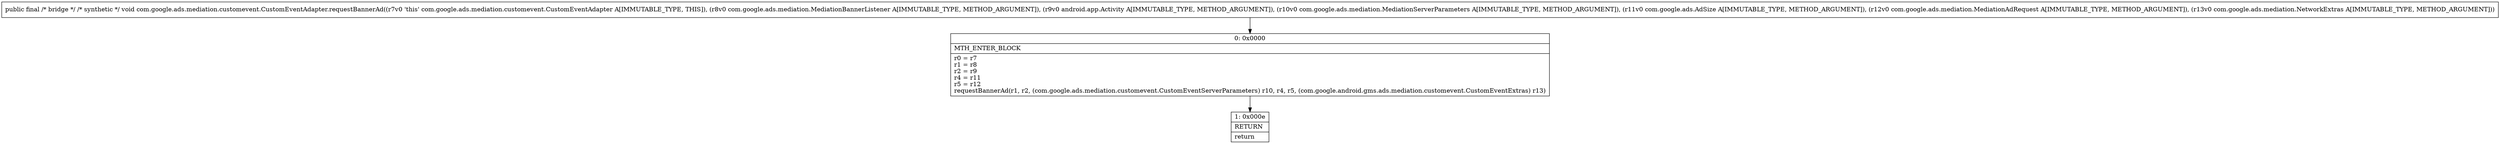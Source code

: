 digraph "CFG forcom.google.ads.mediation.customevent.CustomEventAdapter.requestBannerAd(Lcom\/google\/ads\/mediation\/MediationBannerListener;Landroid\/app\/Activity;Lcom\/google\/ads\/mediation\/MediationServerParameters;Lcom\/google\/ads\/AdSize;Lcom\/google\/ads\/mediation\/MediationAdRequest;Lcom\/google\/ads\/mediation\/NetworkExtras;)V" {
Node_0 [shape=record,label="{0\:\ 0x0000|MTH_ENTER_BLOCK\l|r0 = r7\lr1 = r8\lr2 = r9\lr4 = r11\lr5 = r12\lrequestBannerAd(r1, r2, (com.google.ads.mediation.customevent.CustomEventServerParameters) r10, r4, r5, (com.google.android.gms.ads.mediation.customevent.CustomEventExtras) r13)\l}"];
Node_1 [shape=record,label="{1\:\ 0x000e|RETURN\l|return\l}"];
MethodNode[shape=record,label="{public final \/* bridge *\/ \/* synthetic *\/ void com.google.ads.mediation.customevent.CustomEventAdapter.requestBannerAd((r7v0 'this' com.google.ads.mediation.customevent.CustomEventAdapter A[IMMUTABLE_TYPE, THIS]), (r8v0 com.google.ads.mediation.MediationBannerListener A[IMMUTABLE_TYPE, METHOD_ARGUMENT]), (r9v0 android.app.Activity A[IMMUTABLE_TYPE, METHOD_ARGUMENT]), (r10v0 com.google.ads.mediation.MediationServerParameters A[IMMUTABLE_TYPE, METHOD_ARGUMENT]), (r11v0 com.google.ads.AdSize A[IMMUTABLE_TYPE, METHOD_ARGUMENT]), (r12v0 com.google.ads.mediation.MediationAdRequest A[IMMUTABLE_TYPE, METHOD_ARGUMENT]), (r13v0 com.google.ads.mediation.NetworkExtras A[IMMUTABLE_TYPE, METHOD_ARGUMENT])) }"];
MethodNode -> Node_0;
Node_0 -> Node_1;
}

